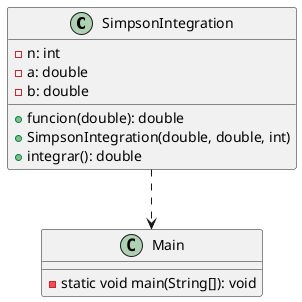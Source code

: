 @startuml

class SimpsonIntegration {
  - n: int
  - a: double
  - b: double
  + funcion(double): double
  + SimpsonIntegration(double, double, int)
  + integrar(): double
}

class Main {
  - static void main(String[]): void
}

SimpsonIntegration ..> Main

@enduml
